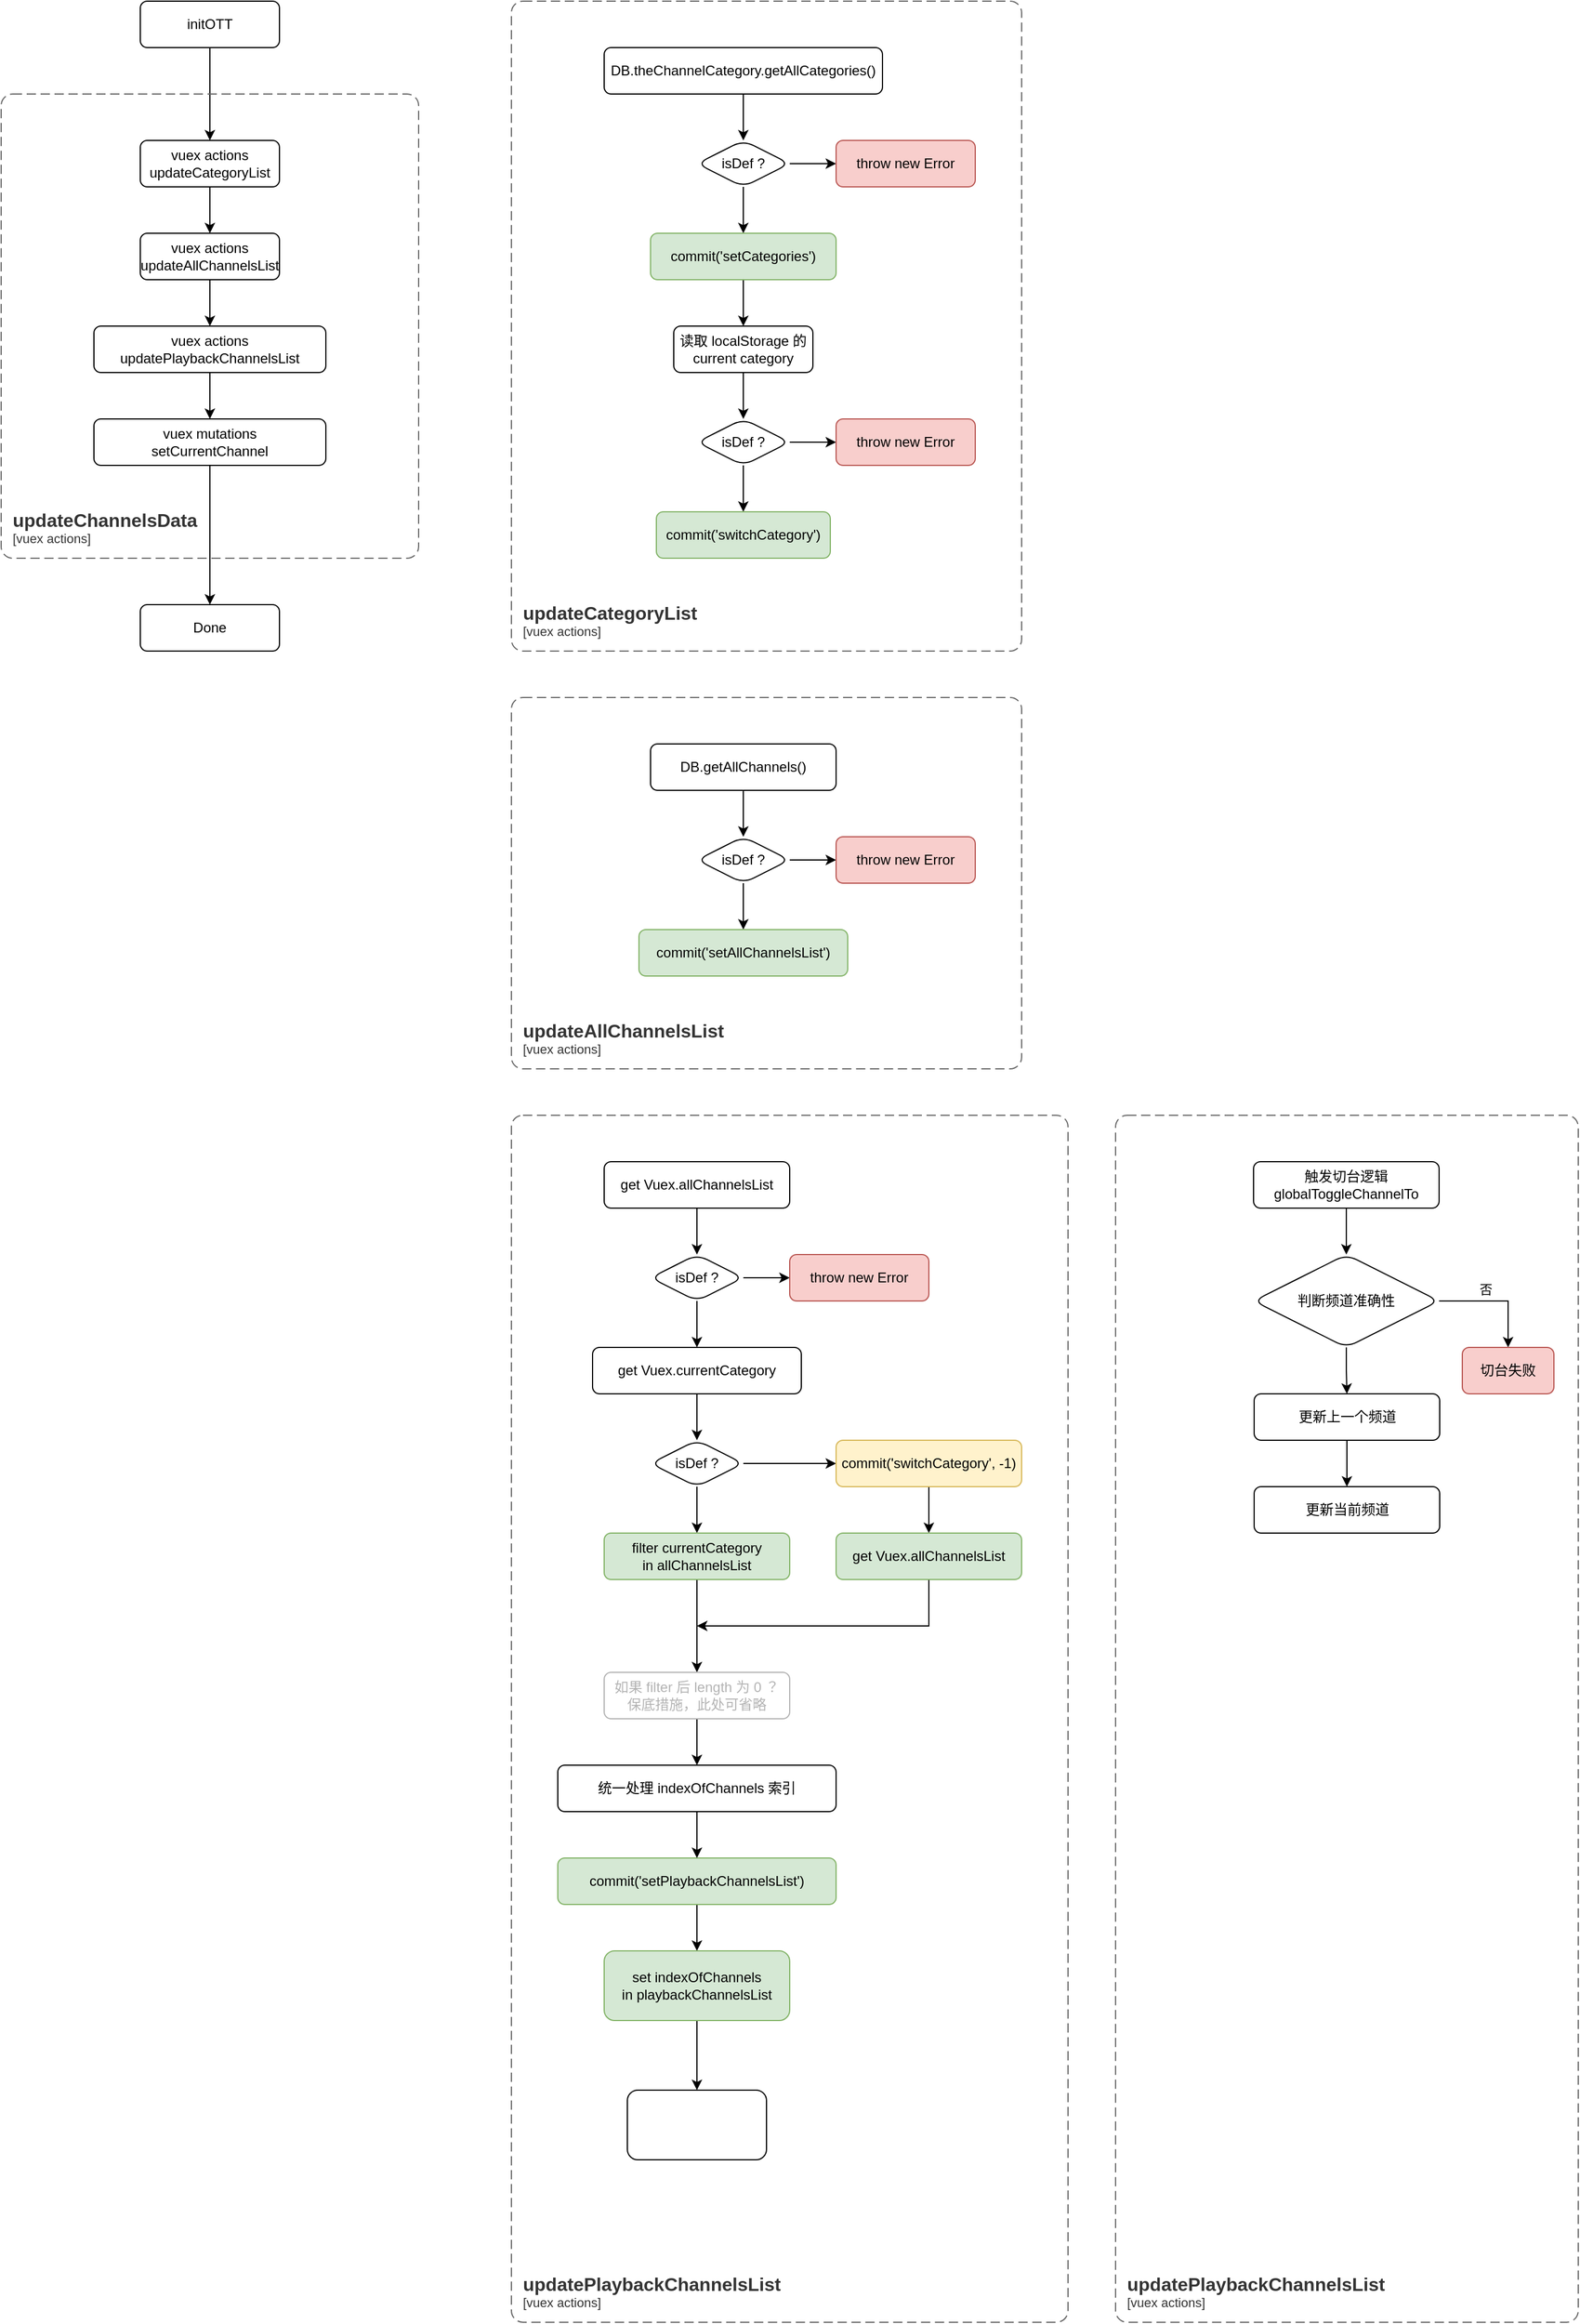 <mxfile version="20.2.7" type="github">
  <diagram id="vQbmHarcGOKyk270IGDX" name="Data Init Logic">
    <mxGraphModel dx="1422" dy="762" grid="1" gridSize="10" guides="1" tooltips="1" connect="1" arrows="1" fold="1" page="1" pageScale="1" pageWidth="827" pageHeight="1169" math="0" shadow="0">
      <root>
        <mxCell id="0" />
        <mxCell id="1" parent="0" />
        <mxCell id="_8ddzla4QDoaLI6WxMhr-50" style="edgeStyle=orthogonalEdgeStyle;rounded=0;orthogonalLoop=1;jettySize=auto;html=1;exitX=0.5;exitY=1;exitDx=0;exitDy=0;entryX=0.5;entryY=0;entryDx=0;entryDy=0;" parent="1" source="_8ddzla4QDoaLI6WxMhr-1" target="_8ddzla4QDoaLI6WxMhr-42" edge="1">
          <mxGeometry relative="1" as="geometry" />
        </mxCell>
        <mxCell id="_8ddzla4QDoaLI6WxMhr-1" value="initOTT" style="rounded=1;whiteSpace=wrap;html=1;" parent="1" vertex="1">
          <mxGeometry x="160" y="40" width="120" height="40" as="geometry" />
        </mxCell>
        <mxCell id="_8ddzla4QDoaLI6WxMhr-18" value="" style="edgeStyle=orthogonalEdgeStyle;rounded=0;orthogonalLoop=1;jettySize=auto;html=1;" parent="1" source="_8ddzla4QDoaLI6WxMhr-14" target="_8ddzla4QDoaLI6WxMhr-17" edge="1">
          <mxGeometry relative="1" as="geometry" />
        </mxCell>
        <mxCell id="_8ddzla4QDoaLI6WxMhr-14" value="DB.theChannelCategory.getAllCategories()" style="rounded=1;whiteSpace=wrap;html=1;" parent="1" vertex="1">
          <mxGeometry x="560" y="80" width="240" height="40" as="geometry" />
        </mxCell>
        <mxCell id="_8ddzla4QDoaLI6WxMhr-23" value="" style="edgeStyle=orthogonalEdgeStyle;rounded=0;orthogonalLoop=1;jettySize=auto;html=1;" parent="1" source="_8ddzla4QDoaLI6WxMhr-17" target="_8ddzla4QDoaLI6WxMhr-22" edge="1">
          <mxGeometry relative="1" as="geometry" />
        </mxCell>
        <mxCell id="_8ddzla4QDoaLI6WxMhr-25" value="" style="edgeStyle=orthogonalEdgeStyle;rounded=0;orthogonalLoop=1;jettySize=auto;html=1;" parent="1" source="_8ddzla4QDoaLI6WxMhr-17" target="_8ddzla4QDoaLI6WxMhr-24" edge="1">
          <mxGeometry relative="1" as="geometry" />
        </mxCell>
        <mxCell id="_8ddzla4QDoaLI6WxMhr-17" value="isDef ?" style="rhombus;whiteSpace=wrap;html=1;rounded=1;" parent="1" vertex="1">
          <mxGeometry x="640" y="160" width="80" height="40" as="geometry" />
        </mxCell>
        <mxCell id="_8ddzla4QDoaLI6WxMhr-30" value="" style="edgeStyle=orthogonalEdgeStyle;rounded=0;orthogonalLoop=1;jettySize=auto;html=1;" parent="1" source="_8ddzla4QDoaLI6WxMhr-22" target="_8ddzla4QDoaLI6WxMhr-29" edge="1">
          <mxGeometry relative="1" as="geometry" />
        </mxCell>
        <mxCell id="_8ddzla4QDoaLI6WxMhr-22" value="commit(&#39;setCategories&#39;)" style="whiteSpace=wrap;html=1;rounded=1;fillColor=#d5e8d4;strokeColor=#82b366;" parent="1" vertex="1">
          <mxGeometry x="600" y="240" width="160" height="40" as="geometry" />
        </mxCell>
        <mxCell id="_8ddzla4QDoaLI6WxMhr-24" value="throw new Error" style="whiteSpace=wrap;html=1;rounded=1;fillColor=#f8cecc;strokeColor=#b85450;" parent="1" vertex="1">
          <mxGeometry x="760" y="160" width="120" height="40" as="geometry" />
        </mxCell>
        <mxCell id="_8ddzla4QDoaLI6WxMhr-32" value="" style="edgeStyle=orthogonalEdgeStyle;rounded=0;orthogonalLoop=1;jettySize=auto;html=1;" parent="1" source="_8ddzla4QDoaLI6WxMhr-29" target="_8ddzla4QDoaLI6WxMhr-31" edge="1">
          <mxGeometry relative="1" as="geometry" />
        </mxCell>
        <mxCell id="_8ddzla4QDoaLI6WxMhr-29" value="读取 localStorage 的&lt;br&gt;current category" style="whiteSpace=wrap;html=1;rounded=1;" parent="1" vertex="1">
          <mxGeometry x="620" y="320" width="120" height="40" as="geometry" />
        </mxCell>
        <mxCell id="_8ddzla4QDoaLI6WxMhr-34" value="" style="edgeStyle=orthogonalEdgeStyle;rounded=0;orthogonalLoop=1;jettySize=auto;html=1;" parent="1" source="_8ddzla4QDoaLI6WxMhr-31" target="_8ddzla4QDoaLI6WxMhr-33" edge="1">
          <mxGeometry relative="1" as="geometry" />
        </mxCell>
        <mxCell id="_8ddzla4QDoaLI6WxMhr-36" value="" style="edgeStyle=orthogonalEdgeStyle;rounded=0;orthogonalLoop=1;jettySize=auto;html=1;" parent="1" source="_8ddzla4QDoaLI6WxMhr-31" target="_8ddzla4QDoaLI6WxMhr-35" edge="1">
          <mxGeometry relative="1" as="geometry" />
        </mxCell>
        <mxCell id="_8ddzla4QDoaLI6WxMhr-31" value="isDef ?" style="rhombus;whiteSpace=wrap;html=1;rounded=1;" parent="1" vertex="1">
          <mxGeometry x="640" y="400" width="80" height="40" as="geometry" />
        </mxCell>
        <mxCell id="_8ddzla4QDoaLI6WxMhr-33" value="commit(&#39;switchCategory&#39;)" style="whiteSpace=wrap;html=1;rounded=1;fillColor=#d5e8d4;strokeColor=#82b366;" parent="1" vertex="1">
          <mxGeometry x="605" y="480" width="150" height="40" as="geometry" />
        </mxCell>
        <mxCell id="_8ddzla4QDoaLI6WxMhr-35" value="throw new Error" style="whiteSpace=wrap;html=1;rounded=1;fillColor=#f8cecc;strokeColor=#b85450;" parent="1" vertex="1">
          <mxGeometry x="760" y="400" width="120" height="40" as="geometry" />
        </mxCell>
        <object c4Name="updateCategoryList" c4Type="" c4Application="vuex actions" label="&lt;font style=&quot;font-size: 16px&quot;&gt;&lt;b&gt;&lt;div style=&quot;text-align: left&quot;&gt;%c4Name%&lt;/div&gt;&lt;/b&gt;&lt;/font&gt;&lt;div style=&quot;text-align: left&quot;&gt;[%c4Application%]&lt;/div&gt;" placeholders="1" id="_8ddzla4QDoaLI6WxMhr-37">
          <mxCell style="rounded=1;fontSize=11;whiteSpace=wrap;html=1;dashed=1;arcSize=20;fillColor=none;strokeColor=#666666;fontColor=#333333;labelBackgroundColor=none;align=left;verticalAlign=bottom;labelBorderColor=none;spacingTop=0;spacing=10;dashPattern=8 4;metaEdit=1;rotatable=0;perimeter=rectanglePerimeter;noLabel=0;labelPadding=0;allowArrows=0;connectable=0;expand=0;recursiveResize=0;editable=1;pointerEvents=0;absoluteArcSize=1;points=[[0.25,0,0],[0.5,0,0],[0.75,0,0],[1,0.25,0],[1,0.5,0],[1,0.75,0],[0.75,1,0],[0.5,1,0],[0.25,1,0],[0,0.75,0],[0,0.5,0],[0,0.25,0]];" parent="1" vertex="1">
            <mxGeometry x="480" y="40" width="440" height="560" as="geometry" />
          </mxCell>
        </object>
        <mxCell id="_8ddzla4QDoaLI6WxMhr-53" value="" style="edgeStyle=orthogonalEdgeStyle;rounded=0;orthogonalLoop=1;jettySize=auto;html=1;" parent="1" source="_8ddzla4QDoaLI6WxMhr-38" target="_8ddzla4QDoaLI6WxMhr-52" edge="1">
          <mxGeometry relative="1" as="geometry" />
        </mxCell>
        <mxCell id="_8ddzla4QDoaLI6WxMhr-38" value="DB.getAllChannels()" style="rounded=1;whiteSpace=wrap;html=1;" parent="1" vertex="1">
          <mxGeometry x="600" y="680" width="160" height="40" as="geometry" />
        </mxCell>
        <mxCell id="_8ddzla4QDoaLI6WxMhr-39" value="Done" style="whiteSpace=wrap;html=1;rounded=1;" parent="1" vertex="1">
          <mxGeometry x="160" y="560" width="120" height="40" as="geometry" />
        </mxCell>
        <mxCell id="_8ddzla4QDoaLI6WxMhr-41" value="" style="edgeStyle=orthogonalEdgeStyle;rounded=0;orthogonalLoop=1;jettySize=auto;html=1;" parent="1" source="_8ddzla4QDoaLI6WxMhr-42" target="_8ddzla4QDoaLI6WxMhr-44" edge="1">
          <mxGeometry relative="1" as="geometry" />
        </mxCell>
        <mxCell id="_8ddzla4QDoaLI6WxMhr-42" value="vuex actions&lt;br&gt;updateCategoryList" style="rounded=1;whiteSpace=wrap;html=1;" parent="1" vertex="1">
          <mxGeometry x="160" y="160" width="120" height="40" as="geometry" />
        </mxCell>
        <mxCell id="_8ddzla4QDoaLI6WxMhr-43" value="" style="edgeStyle=orthogonalEdgeStyle;rounded=0;orthogonalLoop=1;jettySize=auto;html=1;" parent="1" source="_8ddzla4QDoaLI6WxMhr-44" target="_8ddzla4QDoaLI6WxMhr-46" edge="1">
          <mxGeometry relative="1" as="geometry" />
        </mxCell>
        <mxCell id="_8ddzla4QDoaLI6WxMhr-44" value="vuex actions&lt;br&gt;updateAllChannelsList" style="rounded=1;whiteSpace=wrap;html=1;" parent="1" vertex="1">
          <mxGeometry x="160" y="240" width="120" height="40" as="geometry" />
        </mxCell>
        <mxCell id="_8ddzla4QDoaLI6WxMhr-45" value="" style="edgeStyle=orthogonalEdgeStyle;rounded=0;orthogonalLoop=1;jettySize=auto;html=1;" parent="1" source="_8ddzla4QDoaLI6WxMhr-46" target="_8ddzla4QDoaLI6WxMhr-47" edge="1">
          <mxGeometry relative="1" as="geometry" />
        </mxCell>
        <mxCell id="_8ddzla4QDoaLI6WxMhr-46" value="vuex actions&lt;br&gt;updatePlaybackChannelsList" style="rounded=1;whiteSpace=wrap;html=1;" parent="1" vertex="1">
          <mxGeometry x="120" y="320" width="200" height="40" as="geometry" />
        </mxCell>
        <mxCell id="_8ddzla4QDoaLI6WxMhr-49" style="edgeStyle=orthogonalEdgeStyle;rounded=0;orthogonalLoop=1;jettySize=auto;html=1;exitX=0.5;exitY=1;exitDx=0;exitDy=0;entryX=0.5;entryY=0;entryDx=0;entryDy=0;" parent="1" source="_8ddzla4QDoaLI6WxMhr-47" target="_8ddzla4QDoaLI6WxMhr-39" edge="1">
          <mxGeometry relative="1" as="geometry" />
        </mxCell>
        <mxCell id="_8ddzla4QDoaLI6WxMhr-47" value="vuex mutations&lt;br&gt;setCurrentChannel" style="rounded=1;whiteSpace=wrap;html=1;" parent="1" vertex="1">
          <mxGeometry x="120" y="400" width="200" height="40" as="geometry" />
        </mxCell>
        <object placeholders="1" c4Name="updateChannelsData" c4Type="" c4Application="vuex actions" label="&lt;font style=&quot;font-size: 16px&quot;&gt;&lt;b&gt;&lt;div style=&quot;text-align: left&quot;&gt;%c4Name%&lt;/div&gt;&lt;/b&gt;&lt;/font&gt;&lt;div style=&quot;text-align: left&quot;&gt;[%c4Application%]&lt;/div&gt;" id="_8ddzla4QDoaLI6WxMhr-48">
          <mxCell style="rounded=1;fontSize=11;whiteSpace=wrap;html=1;dashed=1;arcSize=20;fillColor=none;strokeColor=#666666;fontColor=#333333;labelBackgroundColor=none;align=left;verticalAlign=bottom;labelBorderColor=none;spacingTop=0;spacing=10;dashPattern=8 4;metaEdit=1;rotatable=0;perimeter=rectanglePerimeter;noLabel=0;labelPadding=0;allowArrows=0;connectable=0;expand=0;recursiveResize=0;editable=1;pointerEvents=0;absoluteArcSize=1;points=[[0.25,0,0],[0.5,0,0],[0.75,0,0],[1,0.25,0],[1,0.5,0],[1,0.75,0],[0.75,1,0],[0.5,1,0],[0.25,1,0],[0,0.75,0],[0,0.5,0],[0,0.25,0]];" parent="1" vertex="1">
            <mxGeometry x="40" y="120" width="360" height="400" as="geometry" />
          </mxCell>
        </object>
        <object c4Name="updateAllChannelsList" c4Type="" c4Application="vuex actions" label="&lt;font style=&quot;font-size: 16px&quot;&gt;&lt;b&gt;&lt;div style=&quot;text-align: left&quot;&gt;%c4Name%&lt;/div&gt;&lt;/b&gt;&lt;/font&gt;&lt;div style=&quot;text-align: left&quot;&gt;[%c4Application%]&lt;/div&gt;" placeholders="1" id="_8ddzla4QDoaLI6WxMhr-51">
          <mxCell style="rounded=1;fontSize=11;whiteSpace=wrap;html=1;dashed=1;arcSize=20;fillColor=none;strokeColor=#666666;fontColor=#333333;labelBackgroundColor=none;align=left;verticalAlign=bottom;labelBorderColor=none;spacingTop=0;spacing=10;dashPattern=8 4;metaEdit=1;rotatable=0;perimeter=rectanglePerimeter;noLabel=0;labelPadding=0;allowArrows=0;connectable=0;expand=0;recursiveResize=0;editable=1;pointerEvents=0;absoluteArcSize=1;points=[[0.25,0,0],[0.5,0,0],[0.75,0,0],[1,0.25,0],[1,0.5,0],[1,0.75,0],[0.75,1,0],[0.5,1,0],[0.25,1,0],[0,0.75,0],[0,0.5,0],[0,0.25,0]];" parent="1" vertex="1">
            <mxGeometry x="480" y="640" width="440" height="320" as="geometry" />
          </mxCell>
        </object>
        <mxCell id="_8ddzla4QDoaLI6WxMhr-55" value="" style="edgeStyle=orthogonalEdgeStyle;rounded=0;orthogonalLoop=1;jettySize=auto;html=1;" parent="1" source="_8ddzla4QDoaLI6WxMhr-52" target="_8ddzla4QDoaLI6WxMhr-54" edge="1">
          <mxGeometry relative="1" as="geometry" />
        </mxCell>
        <mxCell id="_8ddzla4QDoaLI6WxMhr-57" value="" style="edgeStyle=orthogonalEdgeStyle;rounded=0;orthogonalLoop=1;jettySize=auto;html=1;entryX=0;entryY=0.5;entryDx=0;entryDy=0;" parent="1" source="_8ddzla4QDoaLI6WxMhr-52" target="_8ddzla4QDoaLI6WxMhr-58" edge="1">
          <mxGeometry relative="1" as="geometry" />
        </mxCell>
        <mxCell id="_8ddzla4QDoaLI6WxMhr-52" value="isDef ?" style="rhombus;whiteSpace=wrap;html=1;rounded=1;" parent="1" vertex="1">
          <mxGeometry x="640" y="760" width="80" height="40" as="geometry" />
        </mxCell>
        <mxCell id="_8ddzla4QDoaLI6WxMhr-54" value="commit(&#39;setAllChannelsList&#39;)" style="whiteSpace=wrap;html=1;rounded=1;fillColor=#d5e8d4;strokeColor=#82b366;" parent="1" vertex="1">
          <mxGeometry x="590" y="840" width="180" height="40" as="geometry" />
        </mxCell>
        <mxCell id="_8ddzla4QDoaLI6WxMhr-58" value="throw new Error" style="whiteSpace=wrap;html=1;rounded=1;fillColor=#f8cecc;strokeColor=#b85450;" parent="1" vertex="1">
          <mxGeometry x="760" y="760" width="120" height="40" as="geometry" />
        </mxCell>
        <mxCell id="_8ddzla4QDoaLI6WxMhr-59" value="" style="edgeStyle=orthogonalEdgeStyle;rounded=0;orthogonalLoop=1;jettySize=auto;html=1;" parent="1" source="_8ddzla4QDoaLI6WxMhr-60" target="_8ddzla4QDoaLI6WxMhr-64" edge="1">
          <mxGeometry relative="1" as="geometry" />
        </mxCell>
        <mxCell id="_8ddzla4QDoaLI6WxMhr-60" value="get Vuex.allChannelsList" style="rounded=1;whiteSpace=wrap;html=1;" parent="1" vertex="1">
          <mxGeometry x="560" y="1040" width="160" height="40" as="geometry" />
        </mxCell>
        <object c4Name="updatePlaybackChannelsList" c4Type="" c4Application="vuex actions" label="&lt;font style=&quot;font-size: 16px&quot;&gt;&lt;b&gt;&lt;div style=&quot;text-align: left&quot;&gt;%c4Name%&lt;/div&gt;&lt;/b&gt;&lt;/font&gt;&lt;div style=&quot;text-align: left&quot;&gt;[%c4Application%]&lt;/div&gt;" placeholders="1" id="_8ddzla4QDoaLI6WxMhr-61">
          <mxCell style="rounded=1;fontSize=11;whiteSpace=wrap;html=1;dashed=1;arcSize=20;fillColor=none;strokeColor=#666666;fontColor=#333333;labelBackgroundColor=none;align=left;verticalAlign=bottom;labelBorderColor=none;spacingTop=0;spacing=10;dashPattern=8 4;metaEdit=1;rotatable=0;perimeter=rectanglePerimeter;noLabel=0;labelPadding=0;allowArrows=0;connectable=0;expand=0;recursiveResize=0;editable=1;pointerEvents=0;absoluteArcSize=1;points=[[0.25,0,0],[0.5,0,0],[0.75,0,0],[1,0.25,0],[1,0.5,0],[1,0.75,0],[0.75,1,0],[0.5,1,0],[0.25,1,0],[0,0.75,0],[0,0.5,0],[0,0.25,0]];" parent="1" vertex="1">
            <mxGeometry x="480" y="1000" width="480" height="1040" as="geometry" />
          </mxCell>
        </object>
        <mxCell id="_8ddzla4QDoaLI6WxMhr-62" value="" style="edgeStyle=orthogonalEdgeStyle;rounded=0;orthogonalLoop=1;jettySize=auto;html=1;" parent="1" source="_8ddzla4QDoaLI6WxMhr-64" target="_8ddzla4QDoaLI6WxMhr-65" edge="1">
          <mxGeometry relative="1" as="geometry" />
        </mxCell>
        <mxCell id="_8ddzla4QDoaLI6WxMhr-63" value="" style="edgeStyle=orthogonalEdgeStyle;rounded=0;orthogonalLoop=1;jettySize=auto;html=1;entryX=0;entryY=0.5;entryDx=0;entryDy=0;" parent="1" source="_8ddzla4QDoaLI6WxMhr-64" target="_8ddzla4QDoaLI6WxMhr-66" edge="1">
          <mxGeometry relative="1" as="geometry" />
        </mxCell>
        <mxCell id="_8ddzla4QDoaLI6WxMhr-64" value="isDef ?" style="rhombus;whiteSpace=wrap;html=1;rounded=1;" parent="1" vertex="1">
          <mxGeometry x="600" y="1120" width="80" height="40" as="geometry" />
        </mxCell>
        <mxCell id="_8ddzla4QDoaLI6WxMhr-68" value="" style="edgeStyle=orthogonalEdgeStyle;rounded=0;orthogonalLoop=1;jettySize=auto;html=1;" parent="1" source="_8ddzla4QDoaLI6WxMhr-65" target="_8ddzla4QDoaLI6WxMhr-67" edge="1">
          <mxGeometry relative="1" as="geometry" />
        </mxCell>
        <mxCell id="_8ddzla4QDoaLI6WxMhr-65" value="get Vuex.currentCategory" style="whiteSpace=wrap;html=1;rounded=1;" parent="1" vertex="1">
          <mxGeometry x="550" y="1200" width="180" height="40" as="geometry" />
        </mxCell>
        <mxCell id="_8ddzla4QDoaLI6WxMhr-66" value="throw new Error" style="whiteSpace=wrap;html=1;rounded=1;fillColor=#f8cecc;strokeColor=#b85450;" parent="1" vertex="1">
          <mxGeometry x="720" y="1120" width="120" height="40" as="geometry" />
        </mxCell>
        <mxCell id="_8ddzla4QDoaLI6WxMhr-71" value="" style="edgeStyle=orthogonalEdgeStyle;rounded=0;orthogonalLoop=1;jettySize=auto;html=1;" parent="1" source="_8ddzla4QDoaLI6WxMhr-67" target="_8ddzla4QDoaLI6WxMhr-70" edge="1">
          <mxGeometry relative="1" as="geometry" />
        </mxCell>
        <mxCell id="_8ddzla4QDoaLI6WxMhr-73" value="" style="edgeStyle=orthogonalEdgeStyle;rounded=0;orthogonalLoop=1;jettySize=auto;html=1;" parent="1" source="_8ddzla4QDoaLI6WxMhr-67" target="_8ddzla4QDoaLI6WxMhr-72" edge="1">
          <mxGeometry relative="1" as="geometry" />
        </mxCell>
        <mxCell id="_8ddzla4QDoaLI6WxMhr-67" value="isDef ?" style="rhombus;whiteSpace=wrap;html=1;rounded=1;" parent="1" vertex="1">
          <mxGeometry x="600" y="1280" width="80" height="40" as="geometry" />
        </mxCell>
        <mxCell id="_8ddzla4QDoaLI6WxMhr-79" value="" style="edgeStyle=orthogonalEdgeStyle;rounded=0;orthogonalLoop=1;jettySize=auto;html=1;" parent="1" source="_8ddzla4QDoaLI6WxMhr-70" target="_8ddzla4QDoaLI6WxMhr-78" edge="1">
          <mxGeometry relative="1" as="geometry" />
        </mxCell>
        <mxCell id="_8ddzla4QDoaLI6WxMhr-70" value="filter currentCategory&lt;br&gt;in allChannelsList" style="whiteSpace=wrap;html=1;rounded=1;fillColor=#d5e8d4;strokeColor=#82b366;" parent="1" vertex="1">
          <mxGeometry x="560" y="1360" width="160" height="40" as="geometry" />
        </mxCell>
        <mxCell id="_8ddzla4QDoaLI6WxMhr-84" style="edgeStyle=orthogonalEdgeStyle;rounded=0;orthogonalLoop=1;jettySize=auto;html=1;fontColor=#B3B3B3;exitX=0.5;exitY=1;exitDx=0;exitDy=0;" parent="1" source="_8ddzla4QDoaLI6WxMhr-87" edge="1">
          <mxGeometry relative="1" as="geometry">
            <mxPoint x="640" y="1440" as="targetPoint" />
            <mxPoint x="820" y="1420" as="sourcePoint" />
            <Array as="points">
              <mxPoint x="840" y="1440" />
            </Array>
          </mxGeometry>
        </mxCell>
        <mxCell id="_8ddzla4QDoaLI6WxMhr-88" style="edgeStyle=orthogonalEdgeStyle;rounded=0;orthogonalLoop=1;jettySize=auto;html=1;exitX=0.5;exitY=1;exitDx=0;exitDy=0;entryX=0.5;entryY=0;entryDx=0;entryDy=0;fontColor=#B3B3B3;" parent="1" source="_8ddzla4QDoaLI6WxMhr-72" target="_8ddzla4QDoaLI6WxMhr-87" edge="1">
          <mxGeometry relative="1" as="geometry" />
        </mxCell>
        <mxCell id="_8ddzla4QDoaLI6WxMhr-72" value="commit(&#39;switchCategory&#39;, -1)" style="whiteSpace=wrap;html=1;rounded=1;fillColor=#fff2cc;strokeColor=#d6b656;" parent="1" vertex="1">
          <mxGeometry x="760" y="1280" width="160" height="40" as="geometry" />
        </mxCell>
        <mxCell id="XJFIyThXZ_egjKma0Mun-2" value="" style="edgeStyle=orthogonalEdgeStyle;rounded=0;orthogonalLoop=1;jettySize=auto;html=1;" parent="1" source="_8ddzla4QDoaLI6WxMhr-78" target="XJFIyThXZ_egjKma0Mun-1" edge="1">
          <mxGeometry relative="1" as="geometry" />
        </mxCell>
        <mxCell id="_8ddzla4QDoaLI6WxMhr-78" value="如果 filter 后 length 为 0 ？&lt;br&gt;保底措施，此处可省略" style="whiteSpace=wrap;html=1;rounded=1;fontColor=#B3B3B3;strokeColor=#B3B3B3;" parent="1" vertex="1">
          <mxGeometry x="560" y="1480" width="160" height="40" as="geometry" />
        </mxCell>
        <mxCell id="_8ddzla4QDoaLI6WxMhr-83" value="" style="edgeStyle=orthogonalEdgeStyle;rounded=0;orthogonalLoop=1;jettySize=auto;html=1;fontColor=#B3B3B3;" parent="1" source="_8ddzla4QDoaLI6WxMhr-80" target="_8ddzla4QDoaLI6WxMhr-82" edge="1">
          <mxGeometry relative="1" as="geometry" />
        </mxCell>
        <mxCell id="_8ddzla4QDoaLI6WxMhr-80" value="commit(&#39;setPlaybackChannelsList&#39;)" style="whiteSpace=wrap;html=1;rounded=1;fillColor=#d5e8d4;strokeColor=#82b366;" parent="1" vertex="1">
          <mxGeometry x="520" y="1640" width="240" height="40" as="geometry" />
        </mxCell>
        <mxCell id="_8ddzla4QDoaLI6WxMhr-90" value="" style="edgeStyle=orthogonalEdgeStyle;rounded=0;orthogonalLoop=1;jettySize=auto;html=1;fontColor=#B3B3B3;" parent="1" source="_8ddzla4QDoaLI6WxMhr-82" target="_8ddzla4QDoaLI6WxMhr-89" edge="1">
          <mxGeometry relative="1" as="geometry" />
        </mxCell>
        <mxCell id="_8ddzla4QDoaLI6WxMhr-82" value="set&amp;nbsp;indexOfChannels&lt;br&gt;in&amp;nbsp;playbackChannelsList" style="whiteSpace=wrap;html=1;rounded=1;fillColor=#d5e8d4;strokeColor=#82b366;" parent="1" vertex="1">
          <mxGeometry x="560" y="1720" width="160" height="60" as="geometry" />
        </mxCell>
        <mxCell id="_8ddzla4QDoaLI6WxMhr-87" value="get Vuex.allChannelsList" style="whiteSpace=wrap;html=1;rounded=1;fillColor=#d5e8d4;strokeColor=#82b366;" parent="1" vertex="1">
          <mxGeometry x="760" y="1360" width="160" height="40" as="geometry" />
        </mxCell>
        <mxCell id="_8ddzla4QDoaLI6WxMhr-89" value="" style="whiteSpace=wrap;html=1;rounded=1;" parent="1" vertex="1">
          <mxGeometry x="580" y="1840" width="120" height="60" as="geometry" />
        </mxCell>
        <mxCell id="XJFIyThXZ_egjKma0Mun-3" style="edgeStyle=orthogonalEdgeStyle;rounded=0;orthogonalLoop=1;jettySize=auto;html=1;exitX=0.5;exitY=1;exitDx=0;exitDy=0;entryX=0.5;entryY=0;entryDx=0;entryDy=0;" parent="1" source="XJFIyThXZ_egjKma0Mun-1" target="_8ddzla4QDoaLI6WxMhr-80" edge="1">
          <mxGeometry relative="1" as="geometry" />
        </mxCell>
        <mxCell id="XJFIyThXZ_egjKma0Mun-1" value="&lt;font color=&quot;#000000&quot;&gt;统一处理 indexOfChannels 索引&lt;/font&gt;" style="whiteSpace=wrap;html=1;rounded=1;" parent="1" vertex="1">
          <mxGeometry x="520" y="1560" width="240" height="40" as="geometry" />
        </mxCell>
        <mxCell id="wEsHkVYPiLB_6dhYGix4-2" value="" style="edgeStyle=orthogonalEdgeStyle;rounded=0;orthogonalLoop=1;jettySize=auto;html=1;" edge="1" source="wEsHkVYPiLB_6dhYGix4-3" target="wEsHkVYPiLB_6dhYGix4-7" parent="1">
          <mxGeometry relative="1" as="geometry" />
        </mxCell>
        <mxCell id="wEsHkVYPiLB_6dhYGix4-3" value="触发切台逻辑&lt;br&gt;globalToggleChannelTo" style="rounded=1;whiteSpace=wrap;html=1;" vertex="1" parent="1">
          <mxGeometry x="1120" y="1040" width="160" height="40" as="geometry" />
        </mxCell>
        <object c4Name="updatePlaybackChannelsList" c4Type="" c4Application="vuex actions" label="&lt;font style=&quot;font-size: 16px&quot;&gt;&lt;b&gt;&lt;div style=&quot;text-align: left&quot;&gt;%c4Name%&lt;/div&gt;&lt;/b&gt;&lt;/font&gt;&lt;div style=&quot;text-align: left&quot;&gt;[%c4Application%]&lt;/div&gt;" placeholders="1" id="wEsHkVYPiLB_6dhYGix4-4">
          <mxCell style="rounded=1;fontSize=11;whiteSpace=wrap;html=1;dashed=1;arcSize=20;fillColor=none;strokeColor=#666666;fontColor=#333333;labelBackgroundColor=none;align=left;verticalAlign=bottom;labelBorderColor=none;spacingTop=0;spacing=10;dashPattern=8 4;metaEdit=1;rotatable=0;perimeter=rectanglePerimeter;noLabel=0;labelPadding=0;allowArrows=0;connectable=0;expand=0;recursiveResize=0;editable=1;pointerEvents=0;absoluteArcSize=1;points=[[0.25,0,0],[0.5,0,0],[0.75,0,0],[1,0.25,0],[1,0.5,0],[1,0.75,0],[0.75,1,0],[0.5,1,0],[0.25,1,0],[0,0.75,0],[0,0.5,0],[0,0.25,0]];" vertex="1" parent="1">
            <mxGeometry x="1001" y="1000" width="399" height="1040" as="geometry" />
          </mxCell>
        </object>
        <mxCell id="wEsHkVYPiLB_6dhYGix4-29" style="edgeStyle=orthogonalEdgeStyle;rounded=0;orthogonalLoop=1;jettySize=auto;html=1;exitX=1;exitY=0.5;exitDx=0;exitDy=0;entryX=0.5;entryY=0;entryDx=0;entryDy=0;" edge="1" parent="1" source="wEsHkVYPiLB_6dhYGix4-7" target="wEsHkVYPiLB_6dhYGix4-10">
          <mxGeometry relative="1" as="geometry" />
        </mxCell>
        <mxCell id="wEsHkVYPiLB_6dhYGix4-30" value="否" style="edgeLabel;html=1;align=center;verticalAlign=middle;resizable=0;points=[];" vertex="1" connectable="0" parent="wEsHkVYPiLB_6dhYGix4-29">
          <mxGeometry x="-0.044" y="-1" relative="1" as="geometry">
            <mxPoint x="-8" y="-11" as="offset" />
          </mxGeometry>
        </mxCell>
        <mxCell id="wEsHkVYPiLB_6dhYGix4-32" style="edgeStyle=orthogonalEdgeStyle;rounded=0;orthogonalLoop=1;jettySize=auto;html=1;exitX=0.5;exitY=1;exitDx=0;exitDy=0;entryX=0.5;entryY=0;entryDx=0;entryDy=0;" edge="1" parent="1" source="wEsHkVYPiLB_6dhYGix4-7" target="wEsHkVYPiLB_6dhYGix4-31">
          <mxGeometry relative="1" as="geometry" />
        </mxCell>
        <mxCell id="wEsHkVYPiLB_6dhYGix4-7" value="判断频道准确性" style="rhombus;whiteSpace=wrap;html=1;rounded=1;" vertex="1" parent="1">
          <mxGeometry x="1120" y="1120" width="160" height="80" as="geometry" />
        </mxCell>
        <mxCell id="wEsHkVYPiLB_6dhYGix4-10" value="切台失败" style="whiteSpace=wrap;html=1;rounded=1;fillColor=#f8cecc;strokeColor=#b85450;" vertex="1" parent="1">
          <mxGeometry x="1300" y="1200" width="79" height="40" as="geometry" />
        </mxCell>
        <mxCell id="wEsHkVYPiLB_6dhYGix4-36" style="edgeStyle=orthogonalEdgeStyle;rounded=0;orthogonalLoop=1;jettySize=auto;html=1;exitX=0.5;exitY=1;exitDx=0;exitDy=0;entryX=0.5;entryY=0;entryDx=0;entryDy=0;" edge="1" parent="1" source="wEsHkVYPiLB_6dhYGix4-31" target="wEsHkVYPiLB_6dhYGix4-35">
          <mxGeometry relative="1" as="geometry" />
        </mxCell>
        <mxCell id="wEsHkVYPiLB_6dhYGix4-31" value="更新上一个频道" style="whiteSpace=wrap;html=1;rounded=1;" vertex="1" parent="1">
          <mxGeometry x="1120.5" y="1240" width="160" height="40" as="geometry" />
        </mxCell>
        <mxCell id="wEsHkVYPiLB_6dhYGix4-35" value="更新当前频道" style="whiteSpace=wrap;html=1;rounded=1;" vertex="1" parent="1">
          <mxGeometry x="1120.5" y="1320" width="160" height="40" as="geometry" />
        </mxCell>
      </root>
    </mxGraphModel>
  </diagram>
</mxfile>
